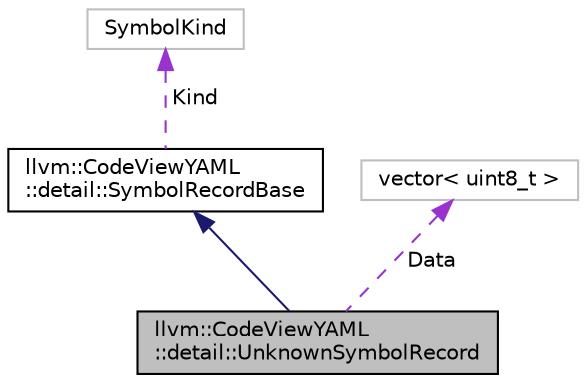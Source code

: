 digraph "llvm::CodeViewYAML::detail::UnknownSymbolRecord"
{
 // LATEX_PDF_SIZE
  bgcolor="transparent";
  edge [fontname="Helvetica",fontsize="10",labelfontname="Helvetica",labelfontsize="10"];
  node [fontname="Helvetica",fontsize="10",shape=record];
  Node1 [label="llvm::CodeViewYAML\l::detail::UnknownSymbolRecord",height=0.2,width=0.4,color="black", fillcolor="grey75", style="filled", fontcolor="black",tooltip=" "];
  Node2 -> Node1 [dir="back",color="midnightblue",fontsize="10",style="solid",fontname="Helvetica"];
  Node2 [label="llvm::CodeViewYAML\l::detail::SymbolRecordBase",height=0.2,width=0.4,color="black",URL="$structllvm_1_1CodeViewYAML_1_1detail_1_1SymbolRecordBase.html",tooltip=" "];
  Node3 -> Node2 [dir="back",color="darkorchid3",fontsize="10",style="dashed",label=" Kind" ,fontname="Helvetica"];
  Node3 [label="SymbolKind",height=0.2,width=0.4,color="grey75",tooltip=" "];
  Node4 -> Node1 [dir="back",color="darkorchid3",fontsize="10",style="dashed",label=" Data" ,fontname="Helvetica"];
  Node4 [label="vector\< uint8_t \>",height=0.2,width=0.4,color="grey75",tooltip=" "];
}
